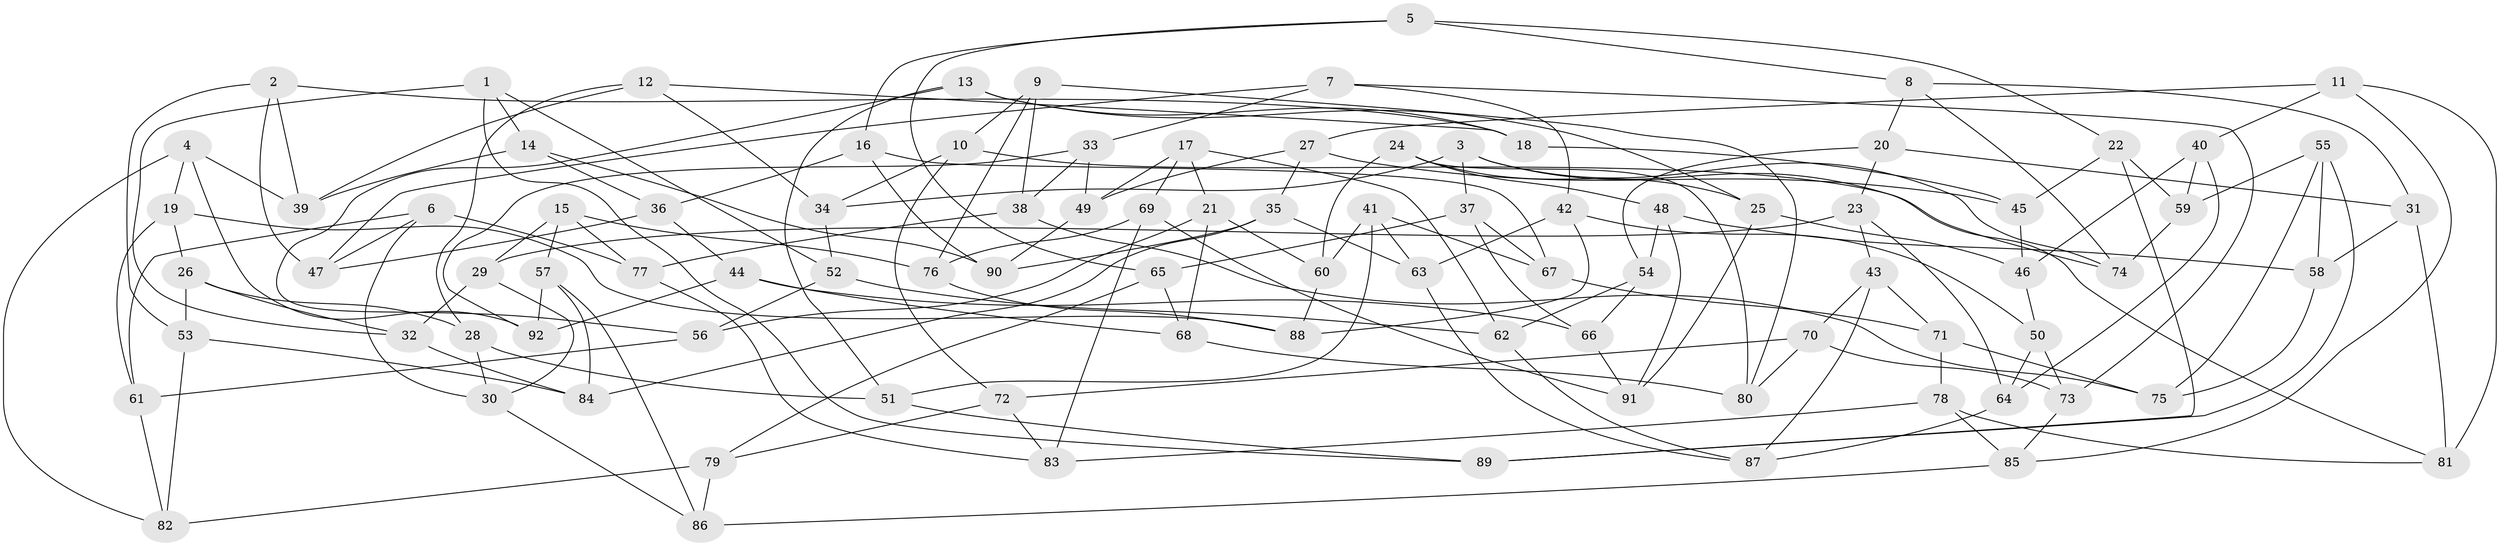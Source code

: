 // Generated by graph-tools (version 1.1) at 2025/11/02/27/25 16:11:43]
// undirected, 92 vertices, 184 edges
graph export_dot {
graph [start="1"]
  node [color=gray90,style=filled];
  1;
  2;
  3;
  4;
  5;
  6;
  7;
  8;
  9;
  10;
  11;
  12;
  13;
  14;
  15;
  16;
  17;
  18;
  19;
  20;
  21;
  22;
  23;
  24;
  25;
  26;
  27;
  28;
  29;
  30;
  31;
  32;
  33;
  34;
  35;
  36;
  37;
  38;
  39;
  40;
  41;
  42;
  43;
  44;
  45;
  46;
  47;
  48;
  49;
  50;
  51;
  52;
  53;
  54;
  55;
  56;
  57;
  58;
  59;
  60;
  61;
  62;
  63;
  64;
  65;
  66;
  67;
  68;
  69;
  70;
  71;
  72;
  73;
  74;
  75;
  76;
  77;
  78;
  79;
  80;
  81;
  82;
  83;
  84;
  85;
  86;
  87;
  88;
  89;
  90;
  91;
  92;
  1 -- 32;
  1 -- 52;
  1 -- 89;
  1 -- 14;
  2 -- 39;
  2 -- 53;
  2 -- 18;
  2 -- 47;
  3 -- 81;
  3 -- 34;
  3 -- 74;
  3 -- 37;
  4 -- 39;
  4 -- 92;
  4 -- 19;
  4 -- 82;
  5 -- 16;
  5 -- 22;
  5 -- 8;
  5 -- 65;
  6 -- 61;
  6 -- 77;
  6 -- 47;
  6 -- 30;
  7 -- 73;
  7 -- 47;
  7 -- 42;
  7 -- 33;
  8 -- 31;
  8 -- 20;
  8 -- 74;
  9 -- 76;
  9 -- 10;
  9 -- 38;
  9 -- 80;
  10 -- 72;
  10 -- 34;
  10 -- 74;
  11 -- 27;
  11 -- 81;
  11 -- 40;
  11 -- 85;
  12 -- 39;
  12 -- 34;
  12 -- 28;
  12 -- 18;
  13 -- 51;
  13 -- 56;
  13 -- 25;
  13 -- 18;
  14 -- 90;
  14 -- 39;
  14 -- 36;
  15 -- 57;
  15 -- 29;
  15 -- 76;
  15 -- 77;
  16 -- 90;
  16 -- 36;
  16 -- 67;
  17 -- 49;
  17 -- 62;
  17 -- 21;
  17 -- 69;
  18 -- 45;
  19 -- 26;
  19 -- 88;
  19 -- 61;
  20 -- 23;
  20 -- 54;
  20 -- 31;
  21 -- 60;
  21 -- 56;
  21 -- 68;
  22 -- 59;
  22 -- 45;
  22 -- 89;
  23 -- 29;
  23 -- 64;
  23 -- 43;
  24 -- 48;
  24 -- 60;
  24 -- 80;
  24 -- 25;
  25 -- 91;
  25 -- 46;
  26 -- 32;
  26 -- 53;
  26 -- 28;
  27 -- 35;
  27 -- 49;
  27 -- 45;
  28 -- 51;
  28 -- 30;
  29 -- 32;
  29 -- 30;
  30 -- 86;
  31 -- 81;
  31 -- 58;
  32 -- 84;
  33 -- 49;
  33 -- 38;
  33 -- 92;
  34 -- 52;
  35 -- 90;
  35 -- 63;
  35 -- 84;
  36 -- 47;
  36 -- 44;
  37 -- 66;
  37 -- 67;
  37 -- 65;
  38 -- 77;
  38 -- 75;
  40 -- 64;
  40 -- 46;
  40 -- 59;
  41 -- 67;
  41 -- 60;
  41 -- 51;
  41 -- 63;
  42 -- 50;
  42 -- 88;
  42 -- 63;
  43 -- 70;
  43 -- 87;
  43 -- 71;
  44 -- 92;
  44 -- 68;
  44 -- 66;
  45 -- 46;
  46 -- 50;
  48 -- 91;
  48 -- 54;
  48 -- 58;
  49 -- 90;
  50 -- 73;
  50 -- 64;
  51 -- 89;
  52 -- 62;
  52 -- 56;
  53 -- 84;
  53 -- 82;
  54 -- 66;
  54 -- 62;
  55 -- 58;
  55 -- 89;
  55 -- 59;
  55 -- 75;
  56 -- 61;
  57 -- 86;
  57 -- 92;
  57 -- 84;
  58 -- 75;
  59 -- 74;
  60 -- 88;
  61 -- 82;
  62 -- 87;
  63 -- 87;
  64 -- 87;
  65 -- 68;
  65 -- 79;
  66 -- 91;
  67 -- 71;
  68 -- 80;
  69 -- 83;
  69 -- 91;
  69 -- 76;
  70 -- 72;
  70 -- 80;
  70 -- 73;
  71 -- 75;
  71 -- 78;
  72 -- 79;
  72 -- 83;
  73 -- 85;
  76 -- 88;
  77 -- 83;
  78 -- 83;
  78 -- 81;
  78 -- 85;
  79 -- 86;
  79 -- 82;
  85 -- 86;
}
